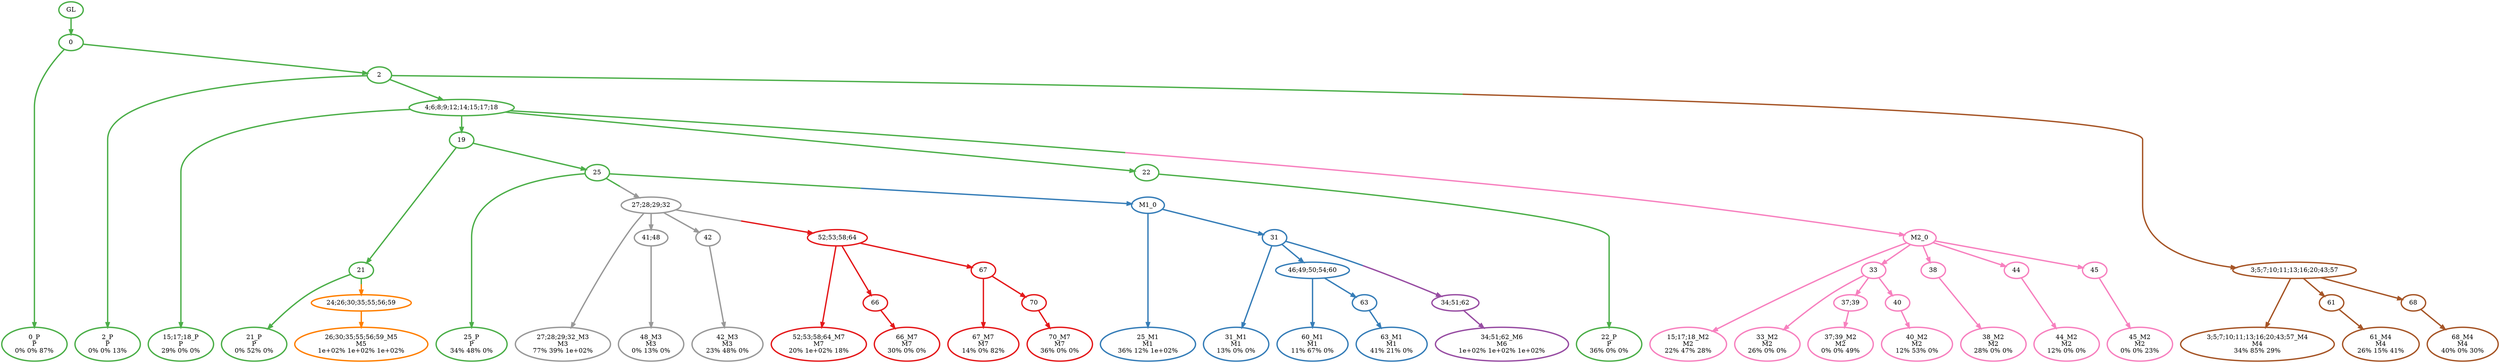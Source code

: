 digraph T {
	{
		rank=same
		57 [penwidth=3,colorscheme=set19,color=3,label="0_P\nP\n0% 0% 87%"]
		55 [penwidth=3,colorscheme=set19,color=3,label="2_P\nP\n0% 0% 13%"]
		53 [penwidth=3,colorscheme=set19,color=3,label="15;17;18_P\nP\n29% 0% 0%"]
		50 [penwidth=3,colorscheme=set19,color=3,label="21_P\nP\n0% 52% 0%"]
		48 [penwidth=3,colorscheme=set19,color=3,label="25_P\nP\n34% 48% 0%"]
		46 [penwidth=3,colorscheme=set19,color=3,label="22_P\nP\n36% 0% 0%"]
		45 [penwidth=3,colorscheme=set19,color=2,label="25_M1\nM1\n36% 12% 1e+02%"]
		43 [penwidth=3,colorscheme=set19,color=2,label="31_M1\nM1\n13% 0% 0%"]
		41 [penwidth=3,colorscheme=set19,color=2,label="60_M1\nM1\n11% 67% 0%"]
		39 [penwidth=3,colorscheme=set19,color=2,label="63_M1\nM1\n41% 21% 0%"]
		38 [penwidth=3,colorscheme=set19,color=8,label="15;17;18_M2\nM2\n22% 47% 28%"]
		36 [penwidth=3,colorscheme=set19,color=8,label="33_M2\nM2\n26% 0% 0%"]
		34 [penwidth=3,colorscheme=set19,color=8,label="37;39_M2\nM2\n0% 0% 49%"]
		32 [penwidth=3,colorscheme=set19,color=8,label="40_M2\nM2\n12% 53% 0%"]
		30 [penwidth=3,colorscheme=set19,color=8,label="38_M2\nM2\n28% 0% 0%"]
		28 [penwidth=3,colorscheme=set19,color=8,label="44_M2\nM2\n12% 0% 0%"]
		26 [penwidth=3,colorscheme=set19,color=8,label="45_M2\nM2\n0% 0% 23%"]
		25 [penwidth=3,colorscheme=set19,color=9,label="27;28;29;32_M3\nM3\n77% 39% 1e+02%"]
		23 [penwidth=3,colorscheme=set19,color=9,label="48_M3\nM3\n0% 13% 0%"]
		21 [penwidth=3,colorscheme=set19,color=9,label="42_M3\nM3\n23% 48% 0%"]
		20 [penwidth=3,colorscheme=set19,color=7,label="3;5;7;10;11;13;16;20;43;57_M4\nM4\n34% 85% 29%"]
		18 [penwidth=3,colorscheme=set19,color=7,label="61_M4\nM4\n26% 15% 41%"]
		16 [penwidth=3,colorscheme=set19,color=7,label="68_M4\nM4\n40% 0% 30%"]
		15 [penwidth=3,colorscheme=set19,color=5,label="26;30;35;55;56;59_M5\nM5\n1e+02% 1e+02% 1e+02%"]
		14 [penwidth=3,colorscheme=set19,color=4,label="34;51;62_M6\nM6\n1e+02% 1e+02% 1e+02%"]
		13 [penwidth=3,colorscheme=set19,color=1,label="52;53;58;64_M7\nM7\n20% 1e+02% 18%"]
		11 [penwidth=3,colorscheme=set19,color=1,label="66_M7\nM7\n30% 0% 0%"]
		9 [penwidth=3,colorscheme=set19,color=1,label="67_M7\nM7\n14% 0% 82%"]
		7 [penwidth=3,colorscheme=set19,color=1,label="70_M7\nM7\n36% 0% 0%"]
	}
	59 [penwidth=3,colorscheme=set19,color=3,label="GL"]
	58 [penwidth=3,colorscheme=set19,color=3,label="0"]
	56 [penwidth=3,colorscheme=set19,color=3,label="2"]
	54 [penwidth=3,colorscheme=set19,color=3,label="4;6;8;9;12;14;15;17;18"]
	52 [penwidth=3,colorscheme=set19,color=3,label="19"]
	51 [penwidth=3,colorscheme=set19,color=3,label="21"]
	49 [penwidth=3,colorscheme=set19,color=3,label="25"]
	47 [penwidth=3,colorscheme=set19,color=3,label="22"]
	44 [penwidth=3,colorscheme=set19,color=2,label="31"]
	42 [penwidth=3,colorscheme=set19,color=2,label="46;49;50;54;60"]
	40 [penwidth=3,colorscheme=set19,color=2,label="63"]
	37 [penwidth=3,colorscheme=set19,color=8,label="33"]
	35 [penwidth=3,colorscheme=set19,color=8,label="37;39"]
	33 [penwidth=3,colorscheme=set19,color=8,label="40"]
	31 [penwidth=3,colorscheme=set19,color=8,label="38"]
	29 [penwidth=3,colorscheme=set19,color=8,label="44"]
	27 [penwidth=3,colorscheme=set19,color=8,label="45"]
	24 [penwidth=3,colorscheme=set19,color=9,label="41;48"]
	22 [penwidth=3,colorscheme=set19,color=9,label="42"]
	19 [penwidth=3,colorscheme=set19,color=7,label="61"]
	17 [penwidth=3,colorscheme=set19,color=7,label="68"]
	12 [penwidth=3,colorscheme=set19,color=1,label="66"]
	10 [penwidth=3,colorscheme=set19,color=1,label="67"]
	8 [penwidth=3,colorscheme=set19,color=1,label="70"]
	6 [penwidth=3,colorscheme=set19,color=1,label="52;53;58;64"]
	5 [penwidth=3,colorscheme=set19,color=4,label="34;51;62"]
	4 [penwidth=3,colorscheme=set19,color=5,label="24;26;30;35;55;56;59"]
	3 [penwidth=3,colorscheme=set19,color=7,label="3;5;7;10;11;13;16;20;43;57"]
	2 [penwidth=3,colorscheme=set19,color=9,label="27;28;29;32"]
	1 [penwidth=3,colorscheme=set19,color=8,label="M2_0"]
	0 [penwidth=3,colorscheme=set19,color=2,label="M1_0"]
	59 -> 58 [penwidth=3,colorscheme=set19,color=3]
	58 -> 57 [penwidth=3,colorscheme=set19,color=3]
	58 -> 56 [penwidth=3,colorscheme=set19,color=3]
	56 -> 55 [penwidth=3,colorscheme=set19,color=3]
	56 -> 54 [penwidth=3,colorscheme=set19,color=3]
	56 -> 3 [penwidth=3,colorscheme=set19,color="3;0.5:7"]
	54 -> 53 [penwidth=3,colorscheme=set19,color=3]
	54 -> 52 [penwidth=3,colorscheme=set19,color=3]
	54 -> 47 [penwidth=3,colorscheme=set19,color=3]
	54 -> 1 [penwidth=3,colorscheme=set19,color="3;0.5:8"]
	52 -> 51 [penwidth=3,colorscheme=set19,color=3]
	52 -> 49 [penwidth=3,colorscheme=set19,color=3]
	51 -> 50 [penwidth=3,colorscheme=set19,color=3]
	51 -> 4 [penwidth=3,colorscheme=set19,color="3;0.5:5"]
	49 -> 48 [penwidth=3,colorscheme=set19,color=3]
	49 -> 0 [penwidth=3,colorscheme=set19,color="3;0.5:2"]
	49 -> 2 [penwidth=3,colorscheme=set19,color="3;0.5:9"]
	47 -> 46 [penwidth=3,colorscheme=set19,color=3]
	44 -> 43 [penwidth=3,colorscheme=set19,color=2]
	44 -> 42 [penwidth=3,colorscheme=set19,color=2]
	44 -> 5 [penwidth=3,colorscheme=set19,color="2;0.5:4"]
	42 -> 41 [penwidth=3,colorscheme=set19,color=2]
	42 -> 40 [penwidth=3,colorscheme=set19,color=2]
	40 -> 39 [penwidth=3,colorscheme=set19,color=2]
	37 -> 36 [penwidth=3,colorscheme=set19,color=8]
	37 -> 35 [penwidth=3,colorscheme=set19,color=8]
	37 -> 33 [penwidth=3,colorscheme=set19,color=8]
	35 -> 34 [penwidth=3,colorscheme=set19,color=8]
	33 -> 32 [penwidth=3,colorscheme=set19,color=8]
	31 -> 30 [penwidth=3,colorscheme=set19,color=8]
	29 -> 28 [penwidth=3,colorscheme=set19,color=8]
	27 -> 26 [penwidth=3,colorscheme=set19,color=8]
	24 -> 23 [penwidth=3,colorscheme=set19,color=9]
	22 -> 21 [penwidth=3,colorscheme=set19,color=9]
	19 -> 18 [penwidth=3,colorscheme=set19,color=7]
	17 -> 16 [penwidth=3,colorscheme=set19,color=7]
	12 -> 11 [penwidth=3,colorscheme=set19,color=1]
	10 -> 9 [penwidth=3,colorscheme=set19,color=1]
	10 -> 8 [penwidth=3,colorscheme=set19,color=1]
	8 -> 7 [penwidth=3,colorscheme=set19,color=1]
	6 -> 13 [penwidth=3,colorscheme=set19,color=1]
	6 -> 12 [penwidth=3,colorscheme=set19,color=1]
	6 -> 10 [penwidth=3,colorscheme=set19,color=1]
	5 -> 14 [penwidth=3,colorscheme=set19,color=4]
	4 -> 15 [penwidth=3,colorscheme=set19,color=5]
	3 -> 20 [penwidth=3,colorscheme=set19,color=7]
	3 -> 19 [penwidth=3,colorscheme=set19,color=7]
	3 -> 17 [penwidth=3,colorscheme=set19,color=7]
	2 -> 25 [penwidth=3,colorscheme=set19,color=9]
	2 -> 24 [penwidth=3,colorscheme=set19,color=9]
	2 -> 22 [penwidth=3,colorscheme=set19,color=9]
	2 -> 6 [penwidth=3,colorscheme=set19,color="9;0.5:1"]
	1 -> 38 [penwidth=3,colorscheme=set19,color=8]
	1 -> 37 [penwidth=3,colorscheme=set19,color=8]
	1 -> 31 [penwidth=3,colorscheme=set19,color=8]
	1 -> 29 [penwidth=3,colorscheme=set19,color=8]
	1 -> 27 [penwidth=3,colorscheme=set19,color=8]
	0 -> 45 [penwidth=3,colorscheme=set19,color=2]
	0 -> 44 [penwidth=3,colorscheme=set19,color=2]
}
